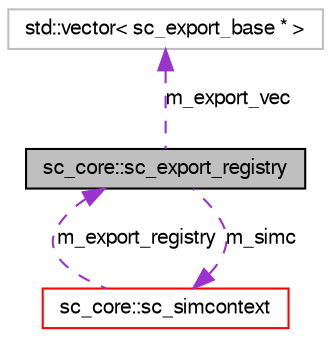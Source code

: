 digraph G
{
  edge [fontname="FreeSans",fontsize="10",labelfontname="FreeSans",labelfontsize="10"];
  node [fontname="FreeSans",fontsize="10",shape=record];
  Node1 [label="sc_core::sc_export_registry",height=0.2,width=0.4,color="black", fillcolor="grey75", style="filled" fontcolor="black"];
  Node2 -> Node1 [dir=back,color="darkorchid3",fontsize="10",style="dashed",label="m_export_vec",fontname="FreeSans"];
  Node2 [label="std::vector\< sc_export_base * \>",height=0.2,width=0.4,color="grey75", fillcolor="white", style="filled"];
  Node3 -> Node1 [dir=back,color="darkorchid3",fontsize="10",style="dashed",label="m_simc",fontname="FreeSans"];
  Node3 [label="sc_core::sc_simcontext",height=0.2,width=0.4,color="red", fillcolor="white", style="filled",URL="$a00202.html"];
  Node1 -> Node3 [dir=back,color="darkorchid3",fontsize="10",style="dashed",label="m_export_registry",fontname="FreeSans"];
}
